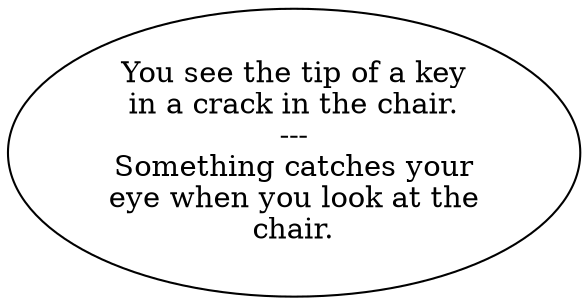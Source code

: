 digraph BVLIVE {
  "start" [style=filled       fillcolor="#FFFFFF"       color="#000000"]
  "start" [label="You see the tip of a key\nin a crack in the chair.\n---\nSomething catches your\neye when you look at the\nchair."]
}